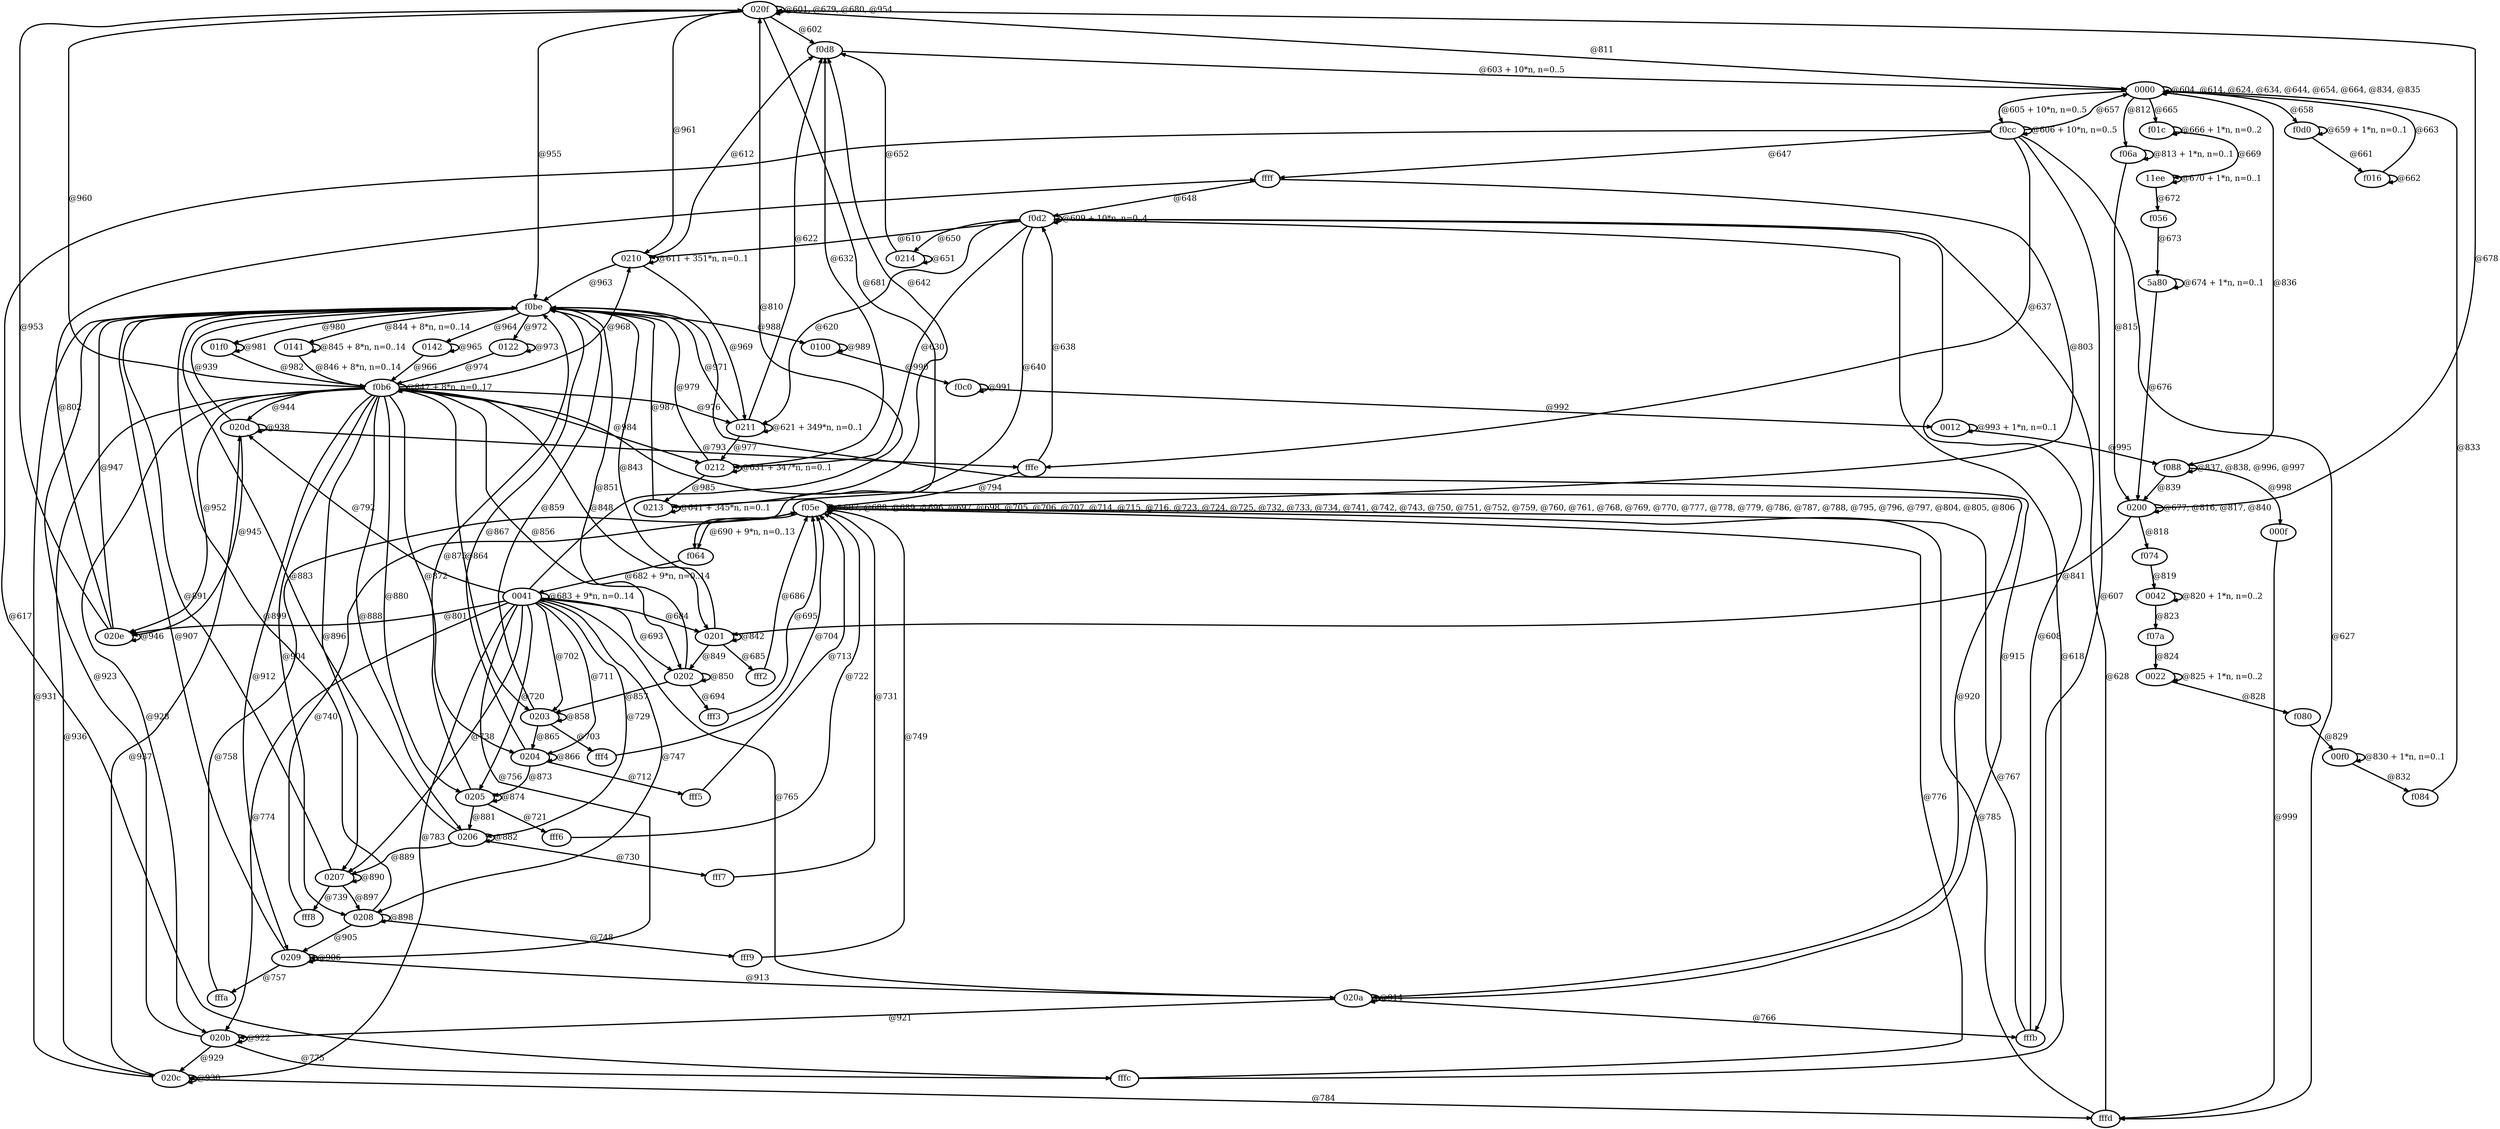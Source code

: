 digraph G {
        node [style=rounded, penwidth=3, fontsize=20, shape=oval];
        "020f" -> "020f" [label="@601, @679, @680, @954", color=black,arrowsize=1,style=bold,penwidth=3,fontsize=20];
"020f" -> "f0d8" [label="@602", color=black,arrowsize=1,style=bold,penwidth=3,fontsize=20];
"f0d8" -> "0000" [label="@603 + 10*n, n=0..5", color=black,arrowsize=1,style=bold,penwidth=3,fontsize=20];
"0000" -> "0000" [label="@604, @614, @624, @634, @644, @654, @664, @834, @835", color=black,arrowsize=1,style=bold,penwidth=3,fontsize=20];
"0000" -> "f0cc" [label="@605 + 10*n, n=0..5", color=black,arrowsize=1,style=bold,penwidth=3,fontsize=20];
"f0cc" -> "f0cc" [label="@606 + 10*n, n=0..5", color=black,arrowsize=1,style=bold,penwidth=3,fontsize=20];
"f0cc" -> "fffb" [label="@607", color=black,arrowsize=1,style=bold,penwidth=3,fontsize=20];
"fffb" -> "f0d2" [label="@608", color=black,arrowsize=1,style=bold,penwidth=3,fontsize=20];
"f0d2" -> "f0d2" [label="@609 + 10*n, n=0..4", color=black,arrowsize=1,style=bold,penwidth=3,fontsize=20];
"f0d2" -> "0210" [label="@610", color=black,arrowsize=1,style=bold,penwidth=3,fontsize=20];
"0210" -> "0210" [label="@611 + 351*n, n=0..1", color=black,arrowsize=1,style=bold,penwidth=3,fontsize=20];
"0210" -> "f0d8" [label="@612", color=black,arrowsize=1,style=bold,penwidth=3,fontsize=20];
"f0cc" -> "fffc" [label="@617", color=black,arrowsize=1,style=bold,penwidth=3,fontsize=20];
"fffc" -> "f0d2" [label="@618", color=black,arrowsize=1,style=bold,penwidth=3,fontsize=20];
"f0d2" -> "0211" [label="@620", color=black,arrowsize=1,style=bold,penwidth=3,fontsize=20];
"0211" -> "0211" [label="@621 + 349*n, n=0..1", color=black,arrowsize=1,style=bold,penwidth=3,fontsize=20];
"0211" -> "f0d8" [label="@622", color=black,arrowsize=1,style=bold,penwidth=3,fontsize=20];
"f0cc" -> "fffd" [label="@627", color=black,arrowsize=1,style=bold,penwidth=3,fontsize=20];
"fffd" -> "f0d2" [label="@628", color=black,arrowsize=1,style=bold,penwidth=3,fontsize=20];
"f0d2" -> "0212" [label="@630", color=black,arrowsize=1,style=bold,penwidth=3,fontsize=20];
"0212" -> "0212" [label="@631 + 347*n, n=0..1", color=black,arrowsize=1,style=bold,penwidth=3,fontsize=20];
"0212" -> "f0d8" [label="@632", color=black,arrowsize=1,style=bold,penwidth=3,fontsize=20];
"f0cc" -> "fffe" [label="@637", color=black,arrowsize=1,style=bold,penwidth=3,fontsize=20];
"fffe" -> "f0d2" [label="@638", color=black,arrowsize=1,style=bold,penwidth=3,fontsize=20];
"f0d2" -> "0213" [label="@640", color=black,arrowsize=1,style=bold,penwidth=3,fontsize=20];
"0213" -> "0213" [label="@641 + 345*n, n=0..1", color=black,arrowsize=1,style=bold,penwidth=3,fontsize=20];
"0213" -> "f0d8" [label="@642", color=black,arrowsize=1,style=bold,penwidth=3,fontsize=20];
"f0cc" -> "ffff" [label="@647", color=black,arrowsize=1,style=bold,penwidth=3,fontsize=20];
"ffff" -> "f0d2" [label="@648", color=black,arrowsize=1,style=bold,penwidth=3,fontsize=20];
"f0d2" -> "0214" [label="@650", color=black,arrowsize=1,style=bold,penwidth=3,fontsize=20];
"0214" -> "0214" [label="@651", color=black,arrowsize=1,style=bold,penwidth=3,fontsize=20];
"0214" -> "f0d8" [label="@652", color=black,arrowsize=1,style=bold,penwidth=3,fontsize=20];
"f0cc" -> "0000" [label="@657", color=black,arrowsize=1,style=bold,penwidth=3,fontsize=20];
"0000" -> "f0d0" [label="@658", color=black,arrowsize=1,style=bold,penwidth=3,fontsize=20];
"f0d0" -> "f0d0" [label="@659 + 1*n, n=0..1", color=black,arrowsize=1,style=bold,penwidth=3,fontsize=20];
"f0d0" -> "f016" [label="@661", color=black,arrowsize=1,style=bold,penwidth=3,fontsize=20];
"f016" -> "f016" [label="@662", color=black,arrowsize=1,style=bold,penwidth=3,fontsize=20];
"f016" -> "0000" [label="@663", color=black,arrowsize=1,style=bold,penwidth=3,fontsize=20];
"0000" -> "f01c" [label="@665", color=black,arrowsize=1,style=bold,penwidth=3,fontsize=20];
"f01c" -> "f01c" [label="@666 + 1*n, n=0..2", color=black,arrowsize=1,style=bold,penwidth=3,fontsize=20];
"f01c" -> "11ee" [label="@669", color=black,arrowsize=1,style=bold,penwidth=3,fontsize=20];
"11ee" -> "11ee" [label="@670 + 1*n, n=0..1", color=black,arrowsize=1,style=bold,penwidth=3,fontsize=20];
"11ee" -> "f056" [label="@672", color=black,arrowsize=1,style=bold,penwidth=3,fontsize=20];
"f056" -> "5a80" [label="@673", color=black,arrowsize=1,style=bold,penwidth=3,fontsize=20];
"5a80" -> "5a80" [label="@674 + 1*n, n=0..1", color=black,arrowsize=1,style=bold,penwidth=3,fontsize=20];
"5a80" -> "0200" [label="@676", color=black,arrowsize=1,style=bold,penwidth=3,fontsize=20];
"0200" -> "0200" [label="@677, @816, @817, @840", color=black,arrowsize=1,style=bold,penwidth=3,fontsize=20];
"0200" -> "020f" [label="@678", color=black,arrowsize=1,style=bold,penwidth=3,fontsize=20];
"020f" -> "f064" [label="@681", color=black,arrowsize=1,style=bold,penwidth=3,fontsize=20];
"f064" -> "0041" [label="@682 + 9*n, n=0..14", color=black,arrowsize=1,style=bold,penwidth=3,fontsize=20];
"0041" -> "0041" [label="@683 + 9*n, n=0..14", color=black,arrowsize=1,style=bold,penwidth=3,fontsize=20];
"0041" -> "0201" [label="@684", color=black,arrowsize=1,style=bold,penwidth=3,fontsize=20];
"0201" -> "fff2" [label="@685", color=black,arrowsize=1,style=bold,penwidth=3,fontsize=20];
"fff2" -> "f05e" [label="@686", color=black,arrowsize=1,style=bold,penwidth=3,fontsize=20];
"f05e" -> "f05e" [label="@687, @688, @689, @696, @697, @698, @705, @706, @707, @714, @715, @716, @723, @724, @725, @732, @733, @734, @741, @742, @743, @750, @751, @752, @759, @760, @761, @768, @769, @770, @777, @778, @779, @786, @787, @788, @795, @796, @797, @804, @805, @806", color=black,arrowsize=1,style=bold,penwidth=3,fontsize=20];
"f05e" -> "f064" [label="@690 + 9*n, n=0..13", color=black,arrowsize=1,style=bold,penwidth=3,fontsize=20];
"0041" -> "0202" [label="@693", color=black,arrowsize=1,style=bold,penwidth=3,fontsize=20];
"0202" -> "fff3" [label="@694", color=black,arrowsize=1,style=bold,penwidth=3,fontsize=20];
"fff3" -> "f05e" [label="@695", color=black,arrowsize=1,style=bold,penwidth=3,fontsize=20];
"0041" -> "0203" [label="@702", color=black,arrowsize=1,style=bold,penwidth=3,fontsize=20];
"0203" -> "fff4" [label="@703", color=black,arrowsize=1,style=bold,penwidth=3,fontsize=20];
"fff4" -> "f05e" [label="@704", color=black,arrowsize=1,style=bold,penwidth=3,fontsize=20];
"0041" -> "0204" [label="@711", color=black,arrowsize=1,style=bold,penwidth=3,fontsize=20];
"0204" -> "fff5" [label="@712", color=black,arrowsize=1,style=bold,penwidth=3,fontsize=20];
"fff5" -> "f05e" [label="@713", color=black,arrowsize=1,style=bold,penwidth=3,fontsize=20];
"0041" -> "0205" [label="@720", color=black,arrowsize=1,style=bold,penwidth=3,fontsize=20];
"0205" -> "fff6" [label="@721", color=black,arrowsize=1,style=bold,penwidth=3,fontsize=20];
"fff6" -> "f05e" [label="@722", color=black,arrowsize=1,style=bold,penwidth=3,fontsize=20];
"0041" -> "0206" [label="@729", color=black,arrowsize=1,style=bold,penwidth=3,fontsize=20];
"0206" -> "fff7" [label="@730", color=black,arrowsize=1,style=bold,penwidth=3,fontsize=20];
"fff7" -> "f05e" [label="@731", color=black,arrowsize=1,style=bold,penwidth=3,fontsize=20];
"0041" -> "0207" [label="@738", color=black,arrowsize=1,style=bold,penwidth=3,fontsize=20];
"0207" -> "fff8" [label="@739", color=black,arrowsize=1,style=bold,penwidth=3,fontsize=20];
"fff8" -> "f05e" [label="@740", color=black,arrowsize=1,style=bold,penwidth=3,fontsize=20];
"0041" -> "0208" [label="@747", color=black,arrowsize=1,style=bold,penwidth=3,fontsize=20];
"0208" -> "fff9" [label="@748", color=black,arrowsize=1,style=bold,penwidth=3,fontsize=20];
"fff9" -> "f05e" [label="@749", color=black,arrowsize=1,style=bold,penwidth=3,fontsize=20];
"0041" -> "0209" [label="@756", color=black,arrowsize=1,style=bold,penwidth=3,fontsize=20];
"0209" -> "fffa" [label="@757", color=black,arrowsize=1,style=bold,penwidth=3,fontsize=20];
"fffa" -> "f05e" [label="@758", color=black,arrowsize=1,style=bold,penwidth=3,fontsize=20];
"0041" -> "020a" [label="@765", color=black,arrowsize=1,style=bold,penwidth=3,fontsize=20];
"020a" -> "fffb" [label="@766", color=black,arrowsize=1,style=bold,penwidth=3,fontsize=20];
"fffb" -> "f05e" [label="@767", color=black,arrowsize=1,style=bold,penwidth=3,fontsize=20];
"0041" -> "020b" [label="@774", color=black,arrowsize=1,style=bold,penwidth=3,fontsize=20];
"020b" -> "fffc" [label="@775", color=black,arrowsize=1,style=bold,penwidth=3,fontsize=20];
"fffc" -> "f05e" [label="@776", color=black,arrowsize=1,style=bold,penwidth=3,fontsize=20];
"0041" -> "020c" [label="@783", color=black,arrowsize=1,style=bold,penwidth=3,fontsize=20];
"020c" -> "fffd" [label="@784", color=black,arrowsize=1,style=bold,penwidth=3,fontsize=20];
"fffd" -> "f05e" [label="@785", color=black,arrowsize=1,style=bold,penwidth=3,fontsize=20];
"0041" -> "020d" [label="@792", color=black,arrowsize=1,style=bold,penwidth=3,fontsize=20];
"020d" -> "fffe" [label="@793", color=black,arrowsize=1,style=bold,penwidth=3,fontsize=20];
"fffe" -> "f05e" [label="@794", color=black,arrowsize=1,style=bold,penwidth=3,fontsize=20];
"0041" -> "020e" [label="@801", color=black,arrowsize=1,style=bold,penwidth=3,fontsize=20];
"020e" -> "ffff" [label="@802", color=black,arrowsize=1,style=bold,penwidth=3,fontsize=20];
"ffff" -> "f05e" [label="@803", color=black,arrowsize=1,style=bold,penwidth=3,fontsize=20];
"0041" -> "020f" [label="@810", color=black,arrowsize=1,style=bold,penwidth=3,fontsize=20];
"020f" -> "0000" [label="@811", color=black,arrowsize=1,style=bold,penwidth=3,fontsize=20];
"0000" -> "f06a" [label="@812", color=black,arrowsize=1,style=bold,penwidth=3,fontsize=20];
"f06a" -> "f06a" [label="@813 + 1*n, n=0..1", color=black,arrowsize=1,style=bold,penwidth=3,fontsize=20];
"f06a" -> "0200" [label="@815", color=black,arrowsize=1,style=bold,penwidth=3,fontsize=20];
"0200" -> "f074" [label="@818", color=black,arrowsize=1,style=bold,penwidth=3,fontsize=20];
"f074" -> "0042" [label="@819", color=black,arrowsize=1,style=bold,penwidth=3,fontsize=20];
"0042" -> "0042" [label="@820 + 1*n, n=0..2", color=black,arrowsize=1,style=bold,penwidth=3,fontsize=20];
"0042" -> "f07a" [label="@823", color=black,arrowsize=1,style=bold,penwidth=3,fontsize=20];
"f07a" -> "0022" [label="@824", color=black,arrowsize=1,style=bold,penwidth=3,fontsize=20];
"0022" -> "0022" [label="@825 + 1*n, n=0..2", color=black,arrowsize=1,style=bold,penwidth=3,fontsize=20];
"0022" -> "f080" [label="@828", color=black,arrowsize=1,style=bold,penwidth=3,fontsize=20];
"f080" -> "00f0" [label="@829", color=black,arrowsize=1,style=bold,penwidth=3,fontsize=20];
"00f0" -> "00f0" [label="@830 + 1*n, n=0..1", color=black,arrowsize=1,style=bold,penwidth=3,fontsize=20];
"00f0" -> "f084" [label="@832", color=black,arrowsize=1,style=bold,penwidth=3,fontsize=20];
"f084" -> "0000" [label="@833", color=black,arrowsize=1,style=bold,penwidth=3,fontsize=20];
"0000" -> "f088" [label="@836", color=black,arrowsize=1,style=bold,penwidth=3,fontsize=20];
"f088" -> "f088" [label="@837, @838, @996, @997", color=black,arrowsize=1,style=bold,penwidth=3,fontsize=20];
"f088" -> "0200" [label="@839", color=black,arrowsize=1,style=bold,penwidth=3,fontsize=20];
"0200" -> "0201" [label="@841", color=black,arrowsize=1,style=bold,penwidth=3,fontsize=20];
"0201" -> "0201" [label="@842", color=black,arrowsize=1,style=bold,penwidth=3,fontsize=20];
"0201" -> "f0be" [label="@843", color=black,arrowsize=1,style=bold,penwidth=3,fontsize=20];
"f0be" -> "0141" [label="@844 + 8*n, n=0..14", color=black,arrowsize=1,style=bold,penwidth=3,fontsize=20];
"0141" -> "0141" [label="@845 + 8*n, n=0..14", color=black,arrowsize=1,style=bold,penwidth=3,fontsize=20];
"0141" -> "f0b6" [label="@846 + 8*n, n=0..14", color=black,arrowsize=1,style=bold,penwidth=3,fontsize=20];
"f0b6" -> "f0b6" [label="@847 + 8*n, n=0..17", color=black,arrowsize=1,style=bold,penwidth=3,fontsize=20];
"f0b6" -> "0201" [label="@848", color=black,arrowsize=1,style=bold,penwidth=3,fontsize=20];
"0201" -> "0202" [label="@849", color=black,arrowsize=1,style=bold,penwidth=3,fontsize=20];
"0202" -> "0202" [label="@850", color=black,arrowsize=1,style=bold,penwidth=3,fontsize=20];
"0202" -> "f0be" [label="@851", color=black,arrowsize=1,style=bold,penwidth=3,fontsize=20];
"f0b6" -> "0202" [label="@856", color=black,arrowsize=1,style=bold,penwidth=3,fontsize=20];
"0202" -> "0203" [label="@857", color=black,arrowsize=1,style=bold,penwidth=3,fontsize=20];
"0203" -> "0203" [label="@858", color=black,arrowsize=1,style=bold,penwidth=3,fontsize=20];
"0203" -> "f0be" [label="@859", color=black,arrowsize=1,style=bold,penwidth=3,fontsize=20];
"f0b6" -> "0203" [label="@864", color=black,arrowsize=1,style=bold,penwidth=3,fontsize=20];
"0203" -> "0204" [label="@865", color=black,arrowsize=1,style=bold,penwidth=3,fontsize=20];
"0204" -> "0204" [label="@866", color=black,arrowsize=1,style=bold,penwidth=3,fontsize=20];
"0204" -> "f0be" [label="@867", color=black,arrowsize=1,style=bold,penwidth=3,fontsize=20];
"f0b6" -> "0204" [label="@872", color=black,arrowsize=1,style=bold,penwidth=3,fontsize=20];
"0204" -> "0205" [label="@873", color=black,arrowsize=1,style=bold,penwidth=3,fontsize=20];
"0205" -> "0205" [label="@874", color=black,arrowsize=1,style=bold,penwidth=3,fontsize=20];
"0205" -> "f0be" [label="@875", color=black,arrowsize=1,style=bold,penwidth=3,fontsize=20];
"f0b6" -> "0205" [label="@880", color=black,arrowsize=1,style=bold,penwidth=3,fontsize=20];
"0205" -> "0206" [label="@881", color=black,arrowsize=1,style=bold,penwidth=3,fontsize=20];
"0206" -> "0206" [label="@882", color=black,arrowsize=1,style=bold,penwidth=3,fontsize=20];
"0206" -> "f0be" [label="@883", color=black,arrowsize=1,style=bold,penwidth=3,fontsize=20];
"f0b6" -> "0206" [label="@888", color=black,arrowsize=1,style=bold,penwidth=3,fontsize=20];
"0206" -> "0207" [label="@889", color=black,arrowsize=1,style=bold,penwidth=3,fontsize=20];
"0207" -> "0207" [label="@890", color=black,arrowsize=1,style=bold,penwidth=3,fontsize=20];
"0207" -> "f0be" [label="@891", color=black,arrowsize=1,style=bold,penwidth=3,fontsize=20];
"f0b6" -> "0207" [label="@896", color=black,arrowsize=1,style=bold,penwidth=3,fontsize=20];
"0207" -> "0208" [label="@897", color=black,arrowsize=1,style=bold,penwidth=3,fontsize=20];
"0208" -> "0208" [label="@898", color=black,arrowsize=1,style=bold,penwidth=3,fontsize=20];
"0208" -> "f0be" [label="@899", color=black,arrowsize=1,style=bold,penwidth=3,fontsize=20];
"f0b6" -> "0208" [label="@904", color=black,arrowsize=1,style=bold,penwidth=3,fontsize=20];
"0208" -> "0209" [label="@905", color=black,arrowsize=1,style=bold,penwidth=3,fontsize=20];
"0209" -> "0209" [label="@906", color=black,arrowsize=1,style=bold,penwidth=3,fontsize=20];
"0209" -> "f0be" [label="@907", color=black,arrowsize=1,style=bold,penwidth=3,fontsize=20];
"f0b6" -> "0209" [label="@912", color=black,arrowsize=1,style=bold,penwidth=3,fontsize=20];
"0209" -> "020a" [label="@913", color=black,arrowsize=1,style=bold,penwidth=3,fontsize=20];
"020a" -> "020a" [label="@914", color=black,arrowsize=1,style=bold,penwidth=3,fontsize=20];
"020a" -> "f0be" [label="@915", color=black,arrowsize=1,style=bold,penwidth=3,fontsize=20];
"f0b6" -> "020a" [label="@920", color=black,arrowsize=1,style=bold,penwidth=3,fontsize=20];
"020a" -> "020b" [label="@921", color=black,arrowsize=1,style=bold,penwidth=3,fontsize=20];
"020b" -> "020b" [label="@922", color=black,arrowsize=1,style=bold,penwidth=3,fontsize=20];
"020b" -> "f0be" [label="@923", color=black,arrowsize=1,style=bold,penwidth=3,fontsize=20];
"f0b6" -> "020b" [label="@928", color=black,arrowsize=1,style=bold,penwidth=3,fontsize=20];
"020b" -> "020c" [label="@929", color=black,arrowsize=1,style=bold,penwidth=3,fontsize=20];
"020c" -> "020c" [label="@930", color=black,arrowsize=1,style=bold,penwidth=3,fontsize=20];
"020c" -> "f0be" [label="@931", color=black,arrowsize=1,style=bold,penwidth=3,fontsize=20];
"f0b6" -> "020c" [label="@936", color=black,arrowsize=1,style=bold,penwidth=3,fontsize=20];
"020c" -> "020d" [label="@937", color=black,arrowsize=1,style=bold,penwidth=3,fontsize=20];
"020d" -> "020d" [label="@938", color=black,arrowsize=1,style=bold,penwidth=3,fontsize=20];
"020d" -> "f0be" [label="@939", color=black,arrowsize=1,style=bold,penwidth=3,fontsize=20];
"f0b6" -> "020d" [label="@944", color=black,arrowsize=1,style=bold,penwidth=3,fontsize=20];
"020d" -> "020e" [label="@945", color=black,arrowsize=1,style=bold,penwidth=3,fontsize=20];
"020e" -> "020e" [label="@946", color=black,arrowsize=1,style=bold,penwidth=3,fontsize=20];
"020e" -> "f0be" [label="@947", color=black,arrowsize=1,style=bold,penwidth=3,fontsize=20];
"f0b6" -> "020e" [label="@952", color=black,arrowsize=1,style=bold,penwidth=3,fontsize=20];
"020e" -> "020f" [label="@953", color=black,arrowsize=1,style=bold,penwidth=3,fontsize=20];
"020f" -> "f0be" [label="@955", color=black,arrowsize=1,style=bold,penwidth=3,fontsize=20];
"f0b6" -> "020f" [label="@960", color=black,arrowsize=1,style=bold,penwidth=3,fontsize=20];
"020f" -> "0210" [label="@961", color=black,arrowsize=1,style=bold,penwidth=3,fontsize=20];
"0210" -> "f0be" [label="@963", color=black,arrowsize=1,style=bold,penwidth=3,fontsize=20];
"f0be" -> "0142" [label="@964", color=black,arrowsize=1,style=bold,penwidth=3,fontsize=20];
"0142" -> "0142" [label="@965", color=black,arrowsize=1,style=bold,penwidth=3,fontsize=20];
"0142" -> "f0b6" [label="@966", color=black,arrowsize=1,style=bold,penwidth=3,fontsize=20];
"f0b6" -> "0210" [label="@968", color=black,arrowsize=1,style=bold,penwidth=3,fontsize=20];
"0210" -> "0211" [label="@969", color=black,arrowsize=1,style=bold,penwidth=3,fontsize=20];
"0211" -> "f0be" [label="@971", color=black,arrowsize=1,style=bold,penwidth=3,fontsize=20];
"f0be" -> "0122" [label="@972", color=black,arrowsize=1,style=bold,penwidth=3,fontsize=20];
"0122" -> "0122" [label="@973", color=black,arrowsize=1,style=bold,penwidth=3,fontsize=20];
"0122" -> "f0b6" [label="@974", color=black,arrowsize=1,style=bold,penwidth=3,fontsize=20];
"f0b6" -> "0211" [label="@976", color=black,arrowsize=1,style=bold,penwidth=3,fontsize=20];
"0211" -> "0212" [label="@977", color=black,arrowsize=1,style=bold,penwidth=3,fontsize=20];
"0212" -> "f0be" [label="@979", color=black,arrowsize=1,style=bold,penwidth=3,fontsize=20];
"f0be" -> "01f0" [label="@980", color=black,arrowsize=1,style=bold,penwidth=3,fontsize=20];
"01f0" -> "01f0" [label="@981", color=black,arrowsize=1,style=bold,penwidth=3,fontsize=20];
"01f0" -> "f0b6" [label="@982", color=black,arrowsize=1,style=bold,penwidth=3,fontsize=20];
"f0b6" -> "0212" [label="@984", color=black,arrowsize=1,style=bold,penwidth=3,fontsize=20];
"0212" -> "0213" [label="@985", color=black,arrowsize=1,style=bold,penwidth=3,fontsize=20];
"0213" -> "f0be" [label="@987", color=black,arrowsize=1,style=bold,penwidth=3,fontsize=20];
"f0be" -> "0100" [label="@988", color=black,arrowsize=1,style=bold,penwidth=3,fontsize=20];
"0100" -> "0100" [label="@989", color=black,arrowsize=1,style=bold,penwidth=3,fontsize=20];
"0100" -> "f0c0" [label="@990", color=black,arrowsize=1,style=bold,penwidth=3,fontsize=20];
"f0c0" -> "f0c0" [label="@991", color=black,arrowsize=1,style=bold,penwidth=3,fontsize=20];
"f0c0" -> "0012" [label="@992", color=black,arrowsize=1,style=bold,penwidth=3,fontsize=20];
"0012" -> "0012" [label="@993 + 1*n, n=0..1", color=black,arrowsize=1,style=bold,penwidth=3,fontsize=20];
"0012" -> "f088" [label="@995", color=black,arrowsize=1,style=bold,penwidth=3,fontsize=20];
"f088" -> "000f" [label="@998", color=black,arrowsize=1,style=bold,penwidth=3,fontsize=20];
"000f" -> "fffd" [label="@999", color=black,arrowsize=1,style=bold,penwidth=3,fontsize=20];
}
